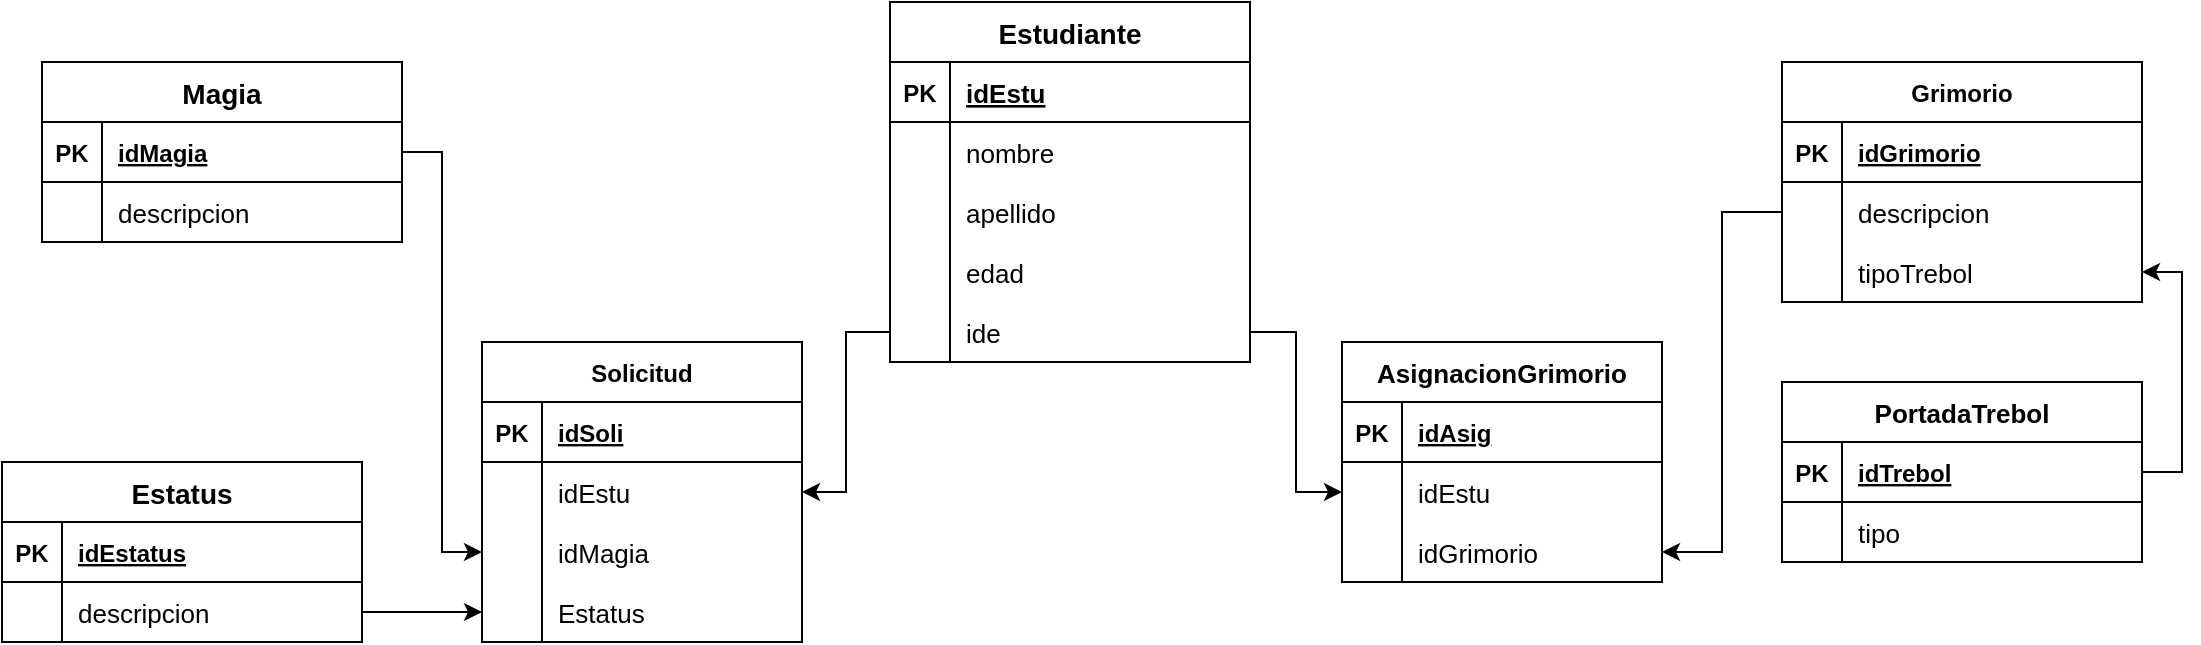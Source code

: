 <mxfile version="21.0.1" type="device"><diagram id="C5RBs43oDa-KdzZeNtuy" name="Page-1"><mxGraphModel dx="2214" dy="796" grid="1" gridSize="10" guides="1" tooltips="1" connect="1" arrows="1" fold="1" page="1" pageScale="1" pageWidth="827" pageHeight="1169" math="0" shadow="0"><root><mxCell id="WIyWlLk6GJQsqaUBKTNV-0"/><mxCell id="WIyWlLk6GJQsqaUBKTNV-1" parent="WIyWlLk6GJQsqaUBKTNV-0"/><mxCell id="a1tHXA6gN8JRjeWkXFr0-9" value="Estudiante" style="shape=table;startSize=30;container=1;collapsible=1;childLayout=tableLayout;fixedRows=1;rowLines=0;fontStyle=1;align=center;resizeLast=1;fontSize=14;" vertex="1" parent="WIyWlLk6GJQsqaUBKTNV-1"><mxGeometry x="324" y="50" width="180" height="180" as="geometry"/></mxCell><mxCell id="a1tHXA6gN8JRjeWkXFr0-10" value="" style="shape=tableRow;horizontal=0;startSize=0;swimlaneHead=0;swimlaneBody=0;fillColor=none;collapsible=0;dropTarget=0;points=[[0,0.5],[1,0.5]];portConstraint=eastwest;top=0;left=0;right=0;bottom=1;" vertex="1" parent="a1tHXA6gN8JRjeWkXFr0-9"><mxGeometry y="30" width="180" height="30" as="geometry"/></mxCell><mxCell id="a1tHXA6gN8JRjeWkXFr0-11" value="PK" style="shape=partialRectangle;connectable=0;fillColor=none;top=0;left=0;bottom=0;right=0;fontStyle=1;overflow=hidden;" vertex="1" parent="a1tHXA6gN8JRjeWkXFr0-10"><mxGeometry width="30" height="30" as="geometry"><mxRectangle width="30" height="30" as="alternateBounds"/></mxGeometry></mxCell><mxCell id="a1tHXA6gN8JRjeWkXFr0-12" value="idEstu" style="shape=partialRectangle;connectable=0;fillColor=none;top=0;left=0;bottom=0;right=0;align=left;spacingLeft=6;fontStyle=5;overflow=hidden;fontSize=13;" vertex="1" parent="a1tHXA6gN8JRjeWkXFr0-10"><mxGeometry x="30" width="150" height="30" as="geometry"><mxRectangle width="150" height="30" as="alternateBounds"/></mxGeometry></mxCell><mxCell id="a1tHXA6gN8JRjeWkXFr0-13" value="" style="shape=tableRow;horizontal=0;startSize=0;swimlaneHead=0;swimlaneBody=0;fillColor=none;collapsible=0;dropTarget=0;points=[[0,0.5],[1,0.5]];portConstraint=eastwest;top=0;left=0;right=0;bottom=0;" vertex="1" parent="a1tHXA6gN8JRjeWkXFr0-9"><mxGeometry y="60" width="180" height="30" as="geometry"/></mxCell><mxCell id="a1tHXA6gN8JRjeWkXFr0-14" value="" style="shape=partialRectangle;connectable=0;fillColor=none;top=0;left=0;bottom=0;right=0;editable=1;overflow=hidden;" vertex="1" parent="a1tHXA6gN8JRjeWkXFr0-13"><mxGeometry width="30" height="30" as="geometry"><mxRectangle width="30" height="30" as="alternateBounds"/></mxGeometry></mxCell><mxCell id="a1tHXA6gN8JRjeWkXFr0-15" value="nombre" style="shape=partialRectangle;connectable=0;fillColor=none;top=0;left=0;bottom=0;right=0;align=left;spacingLeft=6;overflow=hidden;fontSize=13;" vertex="1" parent="a1tHXA6gN8JRjeWkXFr0-13"><mxGeometry x="30" width="150" height="30" as="geometry"><mxRectangle width="150" height="30" as="alternateBounds"/></mxGeometry></mxCell><mxCell id="a1tHXA6gN8JRjeWkXFr0-16" value="" style="shape=tableRow;horizontal=0;startSize=0;swimlaneHead=0;swimlaneBody=0;fillColor=none;collapsible=0;dropTarget=0;points=[[0,0.5],[1,0.5]];portConstraint=eastwest;top=0;left=0;right=0;bottom=0;" vertex="1" parent="a1tHXA6gN8JRjeWkXFr0-9"><mxGeometry y="90" width="180" height="30" as="geometry"/></mxCell><mxCell id="a1tHXA6gN8JRjeWkXFr0-17" value="" style="shape=partialRectangle;connectable=0;fillColor=none;top=0;left=0;bottom=0;right=0;editable=1;overflow=hidden;" vertex="1" parent="a1tHXA6gN8JRjeWkXFr0-16"><mxGeometry width="30" height="30" as="geometry"><mxRectangle width="30" height="30" as="alternateBounds"/></mxGeometry></mxCell><mxCell id="a1tHXA6gN8JRjeWkXFr0-18" value="apellido" style="shape=partialRectangle;connectable=0;fillColor=none;top=0;left=0;bottom=0;right=0;align=left;spacingLeft=6;overflow=hidden;fontSize=13;" vertex="1" parent="a1tHXA6gN8JRjeWkXFr0-16"><mxGeometry x="30" width="150" height="30" as="geometry"><mxRectangle width="150" height="30" as="alternateBounds"/></mxGeometry></mxCell><mxCell id="a1tHXA6gN8JRjeWkXFr0-19" value="" style="shape=tableRow;horizontal=0;startSize=0;swimlaneHead=0;swimlaneBody=0;fillColor=none;collapsible=0;dropTarget=0;points=[[0,0.5],[1,0.5]];portConstraint=eastwest;top=0;left=0;right=0;bottom=0;" vertex="1" parent="a1tHXA6gN8JRjeWkXFr0-9"><mxGeometry y="120" width="180" height="30" as="geometry"/></mxCell><mxCell id="a1tHXA6gN8JRjeWkXFr0-20" value="" style="shape=partialRectangle;connectable=0;fillColor=none;top=0;left=0;bottom=0;right=0;editable=1;overflow=hidden;" vertex="1" parent="a1tHXA6gN8JRjeWkXFr0-19"><mxGeometry width="30" height="30" as="geometry"><mxRectangle width="30" height="30" as="alternateBounds"/></mxGeometry></mxCell><mxCell id="a1tHXA6gN8JRjeWkXFr0-21" value="edad" style="shape=partialRectangle;connectable=0;fillColor=none;top=0;left=0;bottom=0;right=0;align=left;spacingLeft=6;overflow=hidden;fontSize=13;" vertex="1" parent="a1tHXA6gN8JRjeWkXFr0-19"><mxGeometry x="30" width="150" height="30" as="geometry"><mxRectangle width="150" height="30" as="alternateBounds"/></mxGeometry></mxCell><mxCell id="a1tHXA6gN8JRjeWkXFr0-23" value="" style="shape=tableRow;horizontal=0;startSize=0;swimlaneHead=0;swimlaneBody=0;fillColor=none;collapsible=0;dropTarget=0;points=[[0,0.5],[1,0.5]];portConstraint=eastwest;top=0;left=0;right=0;bottom=0;" vertex="1" parent="a1tHXA6gN8JRjeWkXFr0-9"><mxGeometry y="150" width="180" height="30" as="geometry"/></mxCell><mxCell id="a1tHXA6gN8JRjeWkXFr0-24" value="" style="shape=partialRectangle;connectable=0;fillColor=none;top=0;left=0;bottom=0;right=0;editable=1;overflow=hidden;" vertex="1" parent="a1tHXA6gN8JRjeWkXFr0-23"><mxGeometry width="30" height="30" as="geometry"><mxRectangle width="30" height="30" as="alternateBounds"/></mxGeometry></mxCell><mxCell id="a1tHXA6gN8JRjeWkXFr0-25" value="ide" style="shape=partialRectangle;connectable=0;fillColor=none;top=0;left=0;bottom=0;right=0;align=left;spacingLeft=6;overflow=hidden;fontSize=13;" vertex="1" parent="a1tHXA6gN8JRjeWkXFr0-23"><mxGeometry x="30" width="150" height="30" as="geometry"><mxRectangle width="150" height="30" as="alternateBounds"/></mxGeometry></mxCell><mxCell id="a1tHXA6gN8JRjeWkXFr0-39" value="Solicitud" style="shape=table;startSize=30;container=1;collapsible=1;childLayout=tableLayout;fixedRows=1;rowLines=0;fontStyle=1;align=center;resizeLast=1;" vertex="1" parent="WIyWlLk6GJQsqaUBKTNV-1"><mxGeometry x="120" y="220" width="160" height="150" as="geometry"/></mxCell><mxCell id="a1tHXA6gN8JRjeWkXFr0-40" value="" style="shape=tableRow;horizontal=0;startSize=0;swimlaneHead=0;swimlaneBody=0;fillColor=none;collapsible=0;dropTarget=0;points=[[0,0.5],[1,0.5]];portConstraint=eastwest;top=0;left=0;right=0;bottom=1;" vertex="1" parent="a1tHXA6gN8JRjeWkXFr0-39"><mxGeometry y="30" width="160" height="30" as="geometry"/></mxCell><mxCell id="a1tHXA6gN8JRjeWkXFr0-41" value="PK" style="shape=partialRectangle;connectable=0;fillColor=none;top=0;left=0;bottom=0;right=0;fontStyle=1;overflow=hidden;" vertex="1" parent="a1tHXA6gN8JRjeWkXFr0-40"><mxGeometry width="30" height="30" as="geometry"><mxRectangle width="30" height="30" as="alternateBounds"/></mxGeometry></mxCell><mxCell id="a1tHXA6gN8JRjeWkXFr0-42" value="idSoli" style="shape=partialRectangle;connectable=0;fillColor=none;top=0;left=0;bottom=0;right=0;align=left;spacingLeft=6;fontStyle=5;overflow=hidden;" vertex="1" parent="a1tHXA6gN8JRjeWkXFr0-40"><mxGeometry x="30" width="130" height="30" as="geometry"><mxRectangle width="130" height="30" as="alternateBounds"/></mxGeometry></mxCell><mxCell id="a1tHXA6gN8JRjeWkXFr0-43" value="" style="shape=tableRow;horizontal=0;startSize=0;swimlaneHead=0;swimlaneBody=0;fillColor=none;collapsible=0;dropTarget=0;points=[[0,0.5],[1,0.5]];portConstraint=eastwest;top=0;left=0;right=0;bottom=0;" vertex="1" parent="a1tHXA6gN8JRjeWkXFr0-39"><mxGeometry y="60" width="160" height="30" as="geometry"/></mxCell><mxCell id="a1tHXA6gN8JRjeWkXFr0-44" value="" style="shape=partialRectangle;connectable=0;fillColor=none;top=0;left=0;bottom=0;right=0;editable=1;overflow=hidden;" vertex="1" parent="a1tHXA6gN8JRjeWkXFr0-43"><mxGeometry width="30" height="30" as="geometry"><mxRectangle width="30" height="30" as="alternateBounds"/></mxGeometry></mxCell><mxCell id="a1tHXA6gN8JRjeWkXFr0-45" value="idEstu" style="shape=partialRectangle;connectable=0;fillColor=none;top=0;left=0;bottom=0;right=0;align=left;spacingLeft=6;overflow=hidden;fontSize=13;" vertex="1" parent="a1tHXA6gN8JRjeWkXFr0-43"><mxGeometry x="30" width="130" height="30" as="geometry"><mxRectangle width="130" height="30" as="alternateBounds"/></mxGeometry></mxCell><mxCell id="a1tHXA6gN8JRjeWkXFr0-46" value="" style="shape=tableRow;horizontal=0;startSize=0;swimlaneHead=0;swimlaneBody=0;fillColor=none;collapsible=0;dropTarget=0;points=[[0,0.5],[1,0.5]];portConstraint=eastwest;top=0;left=0;right=0;bottom=0;" vertex="1" parent="a1tHXA6gN8JRjeWkXFr0-39"><mxGeometry y="90" width="160" height="30" as="geometry"/></mxCell><mxCell id="a1tHXA6gN8JRjeWkXFr0-47" value="" style="shape=partialRectangle;connectable=0;fillColor=none;top=0;left=0;bottom=0;right=0;editable=1;overflow=hidden;" vertex="1" parent="a1tHXA6gN8JRjeWkXFr0-46"><mxGeometry width="30" height="30" as="geometry"><mxRectangle width="30" height="30" as="alternateBounds"/></mxGeometry></mxCell><mxCell id="a1tHXA6gN8JRjeWkXFr0-48" value="idMagia" style="shape=partialRectangle;connectable=0;fillColor=none;top=0;left=0;bottom=0;right=0;align=left;spacingLeft=6;overflow=hidden;fontSize=13;" vertex="1" parent="a1tHXA6gN8JRjeWkXFr0-46"><mxGeometry x="30" width="130" height="30" as="geometry"><mxRectangle width="130" height="30" as="alternateBounds"/></mxGeometry></mxCell><mxCell id="a1tHXA6gN8JRjeWkXFr0-49" value="" style="shape=tableRow;horizontal=0;startSize=0;swimlaneHead=0;swimlaneBody=0;fillColor=none;collapsible=0;dropTarget=0;points=[[0,0.5],[1,0.5]];portConstraint=eastwest;top=0;left=0;right=0;bottom=0;" vertex="1" parent="a1tHXA6gN8JRjeWkXFr0-39"><mxGeometry y="120" width="160" height="30" as="geometry"/></mxCell><mxCell id="a1tHXA6gN8JRjeWkXFr0-50" value="" style="shape=partialRectangle;connectable=0;fillColor=none;top=0;left=0;bottom=0;right=0;editable=1;overflow=hidden;" vertex="1" parent="a1tHXA6gN8JRjeWkXFr0-49"><mxGeometry width="30" height="30" as="geometry"><mxRectangle width="30" height="30" as="alternateBounds"/></mxGeometry></mxCell><mxCell id="a1tHXA6gN8JRjeWkXFr0-51" value="Estatus" style="shape=partialRectangle;connectable=0;fillColor=none;top=0;left=0;bottom=0;right=0;align=left;spacingLeft=6;overflow=hidden;fontSize=13;" vertex="1" parent="a1tHXA6gN8JRjeWkXFr0-49"><mxGeometry x="30" width="130" height="30" as="geometry"><mxRectangle width="130" height="30" as="alternateBounds"/></mxGeometry></mxCell><mxCell id="a1tHXA6gN8JRjeWkXFr0-55" value="AsignacionGrimorio" style="shape=table;startSize=30;container=1;collapsible=1;childLayout=tableLayout;fixedRows=1;rowLines=0;fontStyle=1;align=center;resizeLast=1;fontSize=13;" vertex="1" parent="WIyWlLk6GJQsqaUBKTNV-1"><mxGeometry x="550" y="220" width="160" height="120" as="geometry"><mxRectangle x="540" y="110" width="160" height="30" as="alternateBounds"/></mxGeometry></mxCell><mxCell id="a1tHXA6gN8JRjeWkXFr0-56" value="" style="shape=tableRow;horizontal=0;startSize=0;swimlaneHead=0;swimlaneBody=0;fillColor=none;collapsible=0;dropTarget=0;points=[[0,0.5],[1,0.5]];portConstraint=eastwest;top=0;left=0;right=0;bottom=1;" vertex="1" parent="a1tHXA6gN8JRjeWkXFr0-55"><mxGeometry y="30" width="160" height="30" as="geometry"/></mxCell><mxCell id="a1tHXA6gN8JRjeWkXFr0-57" value="PK" style="shape=partialRectangle;connectable=0;fillColor=none;top=0;left=0;bottom=0;right=0;fontStyle=1;overflow=hidden;" vertex="1" parent="a1tHXA6gN8JRjeWkXFr0-56"><mxGeometry width="30" height="30" as="geometry"><mxRectangle width="30" height="30" as="alternateBounds"/></mxGeometry></mxCell><mxCell id="a1tHXA6gN8JRjeWkXFr0-58" value="idAsig" style="shape=partialRectangle;connectable=0;fillColor=none;top=0;left=0;bottom=0;right=0;align=left;spacingLeft=6;fontStyle=5;overflow=hidden;" vertex="1" parent="a1tHXA6gN8JRjeWkXFr0-56"><mxGeometry x="30" width="130" height="30" as="geometry"><mxRectangle width="130" height="30" as="alternateBounds"/></mxGeometry></mxCell><mxCell id="a1tHXA6gN8JRjeWkXFr0-59" value="" style="shape=tableRow;horizontal=0;startSize=0;swimlaneHead=0;swimlaneBody=0;fillColor=none;collapsible=0;dropTarget=0;points=[[0,0.5],[1,0.5]];portConstraint=eastwest;top=0;left=0;right=0;bottom=0;" vertex="1" parent="a1tHXA6gN8JRjeWkXFr0-55"><mxGeometry y="60" width="160" height="30" as="geometry"/></mxCell><mxCell id="a1tHXA6gN8JRjeWkXFr0-60" value="" style="shape=partialRectangle;connectable=0;fillColor=none;top=0;left=0;bottom=0;right=0;editable=1;overflow=hidden;" vertex="1" parent="a1tHXA6gN8JRjeWkXFr0-59"><mxGeometry width="30" height="30" as="geometry"><mxRectangle width="30" height="30" as="alternateBounds"/></mxGeometry></mxCell><mxCell id="a1tHXA6gN8JRjeWkXFr0-61" value="idEstu" style="shape=partialRectangle;connectable=0;fillColor=none;top=0;left=0;bottom=0;right=0;align=left;spacingLeft=6;overflow=hidden;fontSize=13;" vertex="1" parent="a1tHXA6gN8JRjeWkXFr0-59"><mxGeometry x="30" width="130" height="30" as="geometry"><mxRectangle width="130" height="30" as="alternateBounds"/></mxGeometry></mxCell><mxCell id="a1tHXA6gN8JRjeWkXFr0-62" value="" style="shape=tableRow;horizontal=0;startSize=0;swimlaneHead=0;swimlaneBody=0;fillColor=none;collapsible=0;dropTarget=0;points=[[0,0.5],[1,0.5]];portConstraint=eastwest;top=0;left=0;right=0;bottom=0;" vertex="1" parent="a1tHXA6gN8JRjeWkXFr0-55"><mxGeometry y="90" width="160" height="30" as="geometry"/></mxCell><mxCell id="a1tHXA6gN8JRjeWkXFr0-63" value="" style="shape=partialRectangle;connectable=0;fillColor=none;top=0;left=0;bottom=0;right=0;editable=1;overflow=hidden;" vertex="1" parent="a1tHXA6gN8JRjeWkXFr0-62"><mxGeometry width="30" height="30" as="geometry"><mxRectangle width="30" height="30" as="alternateBounds"/></mxGeometry></mxCell><mxCell id="a1tHXA6gN8JRjeWkXFr0-64" value="idGrimorio" style="shape=partialRectangle;connectable=0;fillColor=none;top=0;left=0;bottom=0;right=0;align=left;spacingLeft=6;overflow=hidden;fontSize=13;" vertex="1" parent="a1tHXA6gN8JRjeWkXFr0-62"><mxGeometry x="30" width="130" height="30" as="geometry"><mxRectangle width="130" height="30" as="alternateBounds"/></mxGeometry></mxCell><mxCell id="a1tHXA6gN8JRjeWkXFr0-71" value="Magia" style="shape=table;startSize=30;container=1;collapsible=1;childLayout=tableLayout;fixedRows=1;rowLines=0;fontStyle=1;align=center;resizeLast=1;fontSize=14;" vertex="1" parent="WIyWlLk6GJQsqaUBKTNV-1"><mxGeometry x="-100" y="80" width="180" height="90" as="geometry"/></mxCell><mxCell id="a1tHXA6gN8JRjeWkXFr0-72" value="" style="shape=tableRow;horizontal=0;startSize=0;swimlaneHead=0;swimlaneBody=0;fillColor=none;collapsible=0;dropTarget=0;points=[[0,0.5],[1,0.5]];portConstraint=eastwest;top=0;left=0;right=0;bottom=1;" vertex="1" parent="a1tHXA6gN8JRjeWkXFr0-71"><mxGeometry y="30" width="180" height="30" as="geometry"/></mxCell><mxCell id="a1tHXA6gN8JRjeWkXFr0-73" value="PK" style="shape=partialRectangle;connectable=0;fillColor=none;top=0;left=0;bottom=0;right=0;fontStyle=1;overflow=hidden;" vertex="1" parent="a1tHXA6gN8JRjeWkXFr0-72"><mxGeometry width="30" height="30" as="geometry"><mxRectangle width="30" height="30" as="alternateBounds"/></mxGeometry></mxCell><mxCell id="a1tHXA6gN8JRjeWkXFr0-74" value="idMagia" style="shape=partialRectangle;connectable=0;fillColor=none;top=0;left=0;bottom=0;right=0;align=left;spacingLeft=6;fontStyle=5;overflow=hidden;" vertex="1" parent="a1tHXA6gN8JRjeWkXFr0-72"><mxGeometry x="30" width="150" height="30" as="geometry"><mxRectangle width="150" height="30" as="alternateBounds"/></mxGeometry></mxCell><mxCell id="a1tHXA6gN8JRjeWkXFr0-75" value="" style="shape=tableRow;horizontal=0;startSize=0;swimlaneHead=0;swimlaneBody=0;fillColor=none;collapsible=0;dropTarget=0;points=[[0,0.5],[1,0.5]];portConstraint=eastwest;top=0;left=0;right=0;bottom=0;" vertex="1" parent="a1tHXA6gN8JRjeWkXFr0-71"><mxGeometry y="60" width="180" height="30" as="geometry"/></mxCell><mxCell id="a1tHXA6gN8JRjeWkXFr0-76" value="" style="shape=partialRectangle;connectable=0;fillColor=none;top=0;left=0;bottom=0;right=0;editable=1;overflow=hidden;" vertex="1" parent="a1tHXA6gN8JRjeWkXFr0-75"><mxGeometry width="30" height="30" as="geometry"><mxRectangle width="30" height="30" as="alternateBounds"/></mxGeometry></mxCell><mxCell id="a1tHXA6gN8JRjeWkXFr0-77" value="descripcion" style="shape=partialRectangle;connectable=0;fillColor=none;top=0;left=0;bottom=0;right=0;align=left;spacingLeft=6;overflow=hidden;fontSize=13;" vertex="1" parent="a1tHXA6gN8JRjeWkXFr0-75"><mxGeometry x="30" width="150" height="30" as="geometry"><mxRectangle width="150" height="30" as="alternateBounds"/></mxGeometry></mxCell><mxCell id="a1tHXA6gN8JRjeWkXFr0-84" value="Grimorio" style="shape=table;startSize=30;container=1;collapsible=1;childLayout=tableLayout;fixedRows=1;rowLines=0;fontStyle=1;align=center;resizeLast=1;" vertex="1" parent="WIyWlLk6GJQsqaUBKTNV-1"><mxGeometry x="770" y="80" width="180" height="120" as="geometry"/></mxCell><mxCell id="a1tHXA6gN8JRjeWkXFr0-85" value="" style="shape=tableRow;horizontal=0;startSize=0;swimlaneHead=0;swimlaneBody=0;fillColor=none;collapsible=0;dropTarget=0;points=[[0,0.5],[1,0.5]];portConstraint=eastwest;top=0;left=0;right=0;bottom=1;" vertex="1" parent="a1tHXA6gN8JRjeWkXFr0-84"><mxGeometry y="30" width="180" height="30" as="geometry"/></mxCell><mxCell id="a1tHXA6gN8JRjeWkXFr0-86" value="PK" style="shape=partialRectangle;connectable=0;fillColor=none;top=0;left=0;bottom=0;right=0;fontStyle=1;overflow=hidden;" vertex="1" parent="a1tHXA6gN8JRjeWkXFr0-85"><mxGeometry width="30" height="30" as="geometry"><mxRectangle width="30" height="30" as="alternateBounds"/></mxGeometry></mxCell><mxCell id="a1tHXA6gN8JRjeWkXFr0-87" value="idGrimorio" style="shape=partialRectangle;connectable=0;fillColor=none;top=0;left=0;bottom=0;right=0;align=left;spacingLeft=6;fontStyle=5;overflow=hidden;" vertex="1" parent="a1tHXA6gN8JRjeWkXFr0-85"><mxGeometry x="30" width="150" height="30" as="geometry"><mxRectangle width="150" height="30" as="alternateBounds"/></mxGeometry></mxCell><mxCell id="a1tHXA6gN8JRjeWkXFr0-88" value="" style="shape=tableRow;horizontal=0;startSize=0;swimlaneHead=0;swimlaneBody=0;fillColor=none;collapsible=0;dropTarget=0;points=[[0,0.5],[1,0.5]];portConstraint=eastwest;top=0;left=0;right=0;bottom=0;" vertex="1" parent="a1tHXA6gN8JRjeWkXFr0-84"><mxGeometry y="60" width="180" height="30" as="geometry"/></mxCell><mxCell id="a1tHXA6gN8JRjeWkXFr0-89" value="" style="shape=partialRectangle;connectable=0;fillColor=none;top=0;left=0;bottom=0;right=0;editable=1;overflow=hidden;" vertex="1" parent="a1tHXA6gN8JRjeWkXFr0-88"><mxGeometry width="30" height="30" as="geometry"><mxRectangle width="30" height="30" as="alternateBounds"/></mxGeometry></mxCell><mxCell id="a1tHXA6gN8JRjeWkXFr0-90" value="descripcion" style="shape=partialRectangle;connectable=0;fillColor=none;top=0;left=0;bottom=0;right=0;align=left;spacingLeft=6;overflow=hidden;fontSize=13;" vertex="1" parent="a1tHXA6gN8JRjeWkXFr0-88"><mxGeometry x="30" width="150" height="30" as="geometry"><mxRectangle width="150" height="30" as="alternateBounds"/></mxGeometry></mxCell><mxCell id="a1tHXA6gN8JRjeWkXFr0-91" value="" style="shape=tableRow;horizontal=0;startSize=0;swimlaneHead=0;swimlaneBody=0;fillColor=none;collapsible=0;dropTarget=0;points=[[0,0.5],[1,0.5]];portConstraint=eastwest;top=0;left=0;right=0;bottom=0;" vertex="1" parent="a1tHXA6gN8JRjeWkXFr0-84"><mxGeometry y="90" width="180" height="30" as="geometry"/></mxCell><mxCell id="a1tHXA6gN8JRjeWkXFr0-92" value="" style="shape=partialRectangle;connectable=0;fillColor=none;top=0;left=0;bottom=0;right=0;editable=1;overflow=hidden;" vertex="1" parent="a1tHXA6gN8JRjeWkXFr0-91"><mxGeometry width="30" height="30" as="geometry"><mxRectangle width="30" height="30" as="alternateBounds"/></mxGeometry></mxCell><mxCell id="a1tHXA6gN8JRjeWkXFr0-93" value="tipoTrebol" style="shape=partialRectangle;connectable=0;fillColor=none;top=0;left=0;bottom=0;right=0;align=left;spacingLeft=6;overflow=hidden;fontSize=13;" vertex="1" parent="a1tHXA6gN8JRjeWkXFr0-91"><mxGeometry x="30" width="150" height="30" as="geometry"><mxRectangle width="150" height="30" as="alternateBounds"/></mxGeometry></mxCell><mxCell id="a1tHXA6gN8JRjeWkXFr0-97" value="Estatus" style="shape=table;startSize=30;container=1;collapsible=1;childLayout=tableLayout;fixedRows=1;rowLines=0;fontStyle=1;align=center;resizeLast=1;fontSize=14;" vertex="1" parent="WIyWlLk6GJQsqaUBKTNV-1"><mxGeometry x="-120" y="280" width="180" height="90" as="geometry"/></mxCell><mxCell id="a1tHXA6gN8JRjeWkXFr0-98" value="" style="shape=tableRow;horizontal=0;startSize=0;swimlaneHead=0;swimlaneBody=0;fillColor=none;collapsible=0;dropTarget=0;points=[[0,0.5],[1,0.5]];portConstraint=eastwest;top=0;left=0;right=0;bottom=1;" vertex="1" parent="a1tHXA6gN8JRjeWkXFr0-97"><mxGeometry y="30" width="180" height="30" as="geometry"/></mxCell><mxCell id="a1tHXA6gN8JRjeWkXFr0-99" value="PK" style="shape=partialRectangle;connectable=0;fillColor=none;top=0;left=0;bottom=0;right=0;fontStyle=1;overflow=hidden;" vertex="1" parent="a1tHXA6gN8JRjeWkXFr0-98"><mxGeometry width="30" height="30" as="geometry"><mxRectangle width="30" height="30" as="alternateBounds"/></mxGeometry></mxCell><mxCell id="a1tHXA6gN8JRjeWkXFr0-100" value="idEstatus" style="shape=partialRectangle;connectable=0;fillColor=none;top=0;left=0;bottom=0;right=0;align=left;spacingLeft=6;fontStyle=5;overflow=hidden;" vertex="1" parent="a1tHXA6gN8JRjeWkXFr0-98"><mxGeometry x="30" width="150" height="30" as="geometry"><mxRectangle width="150" height="30" as="alternateBounds"/></mxGeometry></mxCell><mxCell id="a1tHXA6gN8JRjeWkXFr0-101" value="" style="shape=tableRow;horizontal=0;startSize=0;swimlaneHead=0;swimlaneBody=0;fillColor=none;collapsible=0;dropTarget=0;points=[[0,0.5],[1,0.5]];portConstraint=eastwest;top=0;left=0;right=0;bottom=0;" vertex="1" parent="a1tHXA6gN8JRjeWkXFr0-97"><mxGeometry y="60" width="180" height="30" as="geometry"/></mxCell><mxCell id="a1tHXA6gN8JRjeWkXFr0-102" value="" style="shape=partialRectangle;connectable=0;fillColor=none;top=0;left=0;bottom=0;right=0;editable=1;overflow=hidden;" vertex="1" parent="a1tHXA6gN8JRjeWkXFr0-101"><mxGeometry width="30" height="30" as="geometry"><mxRectangle width="30" height="30" as="alternateBounds"/></mxGeometry></mxCell><mxCell id="a1tHXA6gN8JRjeWkXFr0-103" value="descripcion" style="shape=partialRectangle;connectable=0;fillColor=none;top=0;left=0;bottom=0;right=0;align=left;spacingLeft=6;overflow=hidden;fontSize=13;" vertex="1" parent="a1tHXA6gN8JRjeWkXFr0-101"><mxGeometry x="30" width="150" height="30" as="geometry"><mxRectangle width="150" height="30" as="alternateBounds"/></mxGeometry></mxCell><mxCell id="a1tHXA6gN8JRjeWkXFr0-110" value="PortadaTrebol" style="shape=table;startSize=30;container=1;collapsible=1;childLayout=tableLayout;fixedRows=1;rowLines=0;fontStyle=1;align=center;resizeLast=1;fontSize=13;" vertex="1" parent="WIyWlLk6GJQsqaUBKTNV-1"><mxGeometry x="770" y="240" width="180" height="90" as="geometry"/></mxCell><mxCell id="a1tHXA6gN8JRjeWkXFr0-111" value="" style="shape=tableRow;horizontal=0;startSize=0;swimlaneHead=0;swimlaneBody=0;fillColor=none;collapsible=0;dropTarget=0;points=[[0,0.5],[1,0.5]];portConstraint=eastwest;top=0;left=0;right=0;bottom=1;" vertex="1" parent="a1tHXA6gN8JRjeWkXFr0-110"><mxGeometry y="30" width="180" height="30" as="geometry"/></mxCell><mxCell id="a1tHXA6gN8JRjeWkXFr0-112" value="PK" style="shape=partialRectangle;connectable=0;fillColor=none;top=0;left=0;bottom=0;right=0;fontStyle=1;overflow=hidden;" vertex="1" parent="a1tHXA6gN8JRjeWkXFr0-111"><mxGeometry width="30" height="30" as="geometry"><mxRectangle width="30" height="30" as="alternateBounds"/></mxGeometry></mxCell><mxCell id="a1tHXA6gN8JRjeWkXFr0-113" value="idTrebol" style="shape=partialRectangle;connectable=0;fillColor=none;top=0;left=0;bottom=0;right=0;align=left;spacingLeft=6;fontStyle=5;overflow=hidden;" vertex="1" parent="a1tHXA6gN8JRjeWkXFr0-111"><mxGeometry x="30" width="150" height="30" as="geometry"><mxRectangle width="150" height="30" as="alternateBounds"/></mxGeometry></mxCell><mxCell id="a1tHXA6gN8JRjeWkXFr0-114" value="" style="shape=tableRow;horizontal=0;startSize=0;swimlaneHead=0;swimlaneBody=0;fillColor=none;collapsible=0;dropTarget=0;points=[[0,0.5],[1,0.5]];portConstraint=eastwest;top=0;left=0;right=0;bottom=0;" vertex="1" parent="a1tHXA6gN8JRjeWkXFr0-110"><mxGeometry y="60" width="180" height="30" as="geometry"/></mxCell><mxCell id="a1tHXA6gN8JRjeWkXFr0-115" value="" style="shape=partialRectangle;connectable=0;fillColor=none;top=0;left=0;bottom=0;right=0;editable=1;overflow=hidden;" vertex="1" parent="a1tHXA6gN8JRjeWkXFr0-114"><mxGeometry width="30" height="30" as="geometry"><mxRectangle width="30" height="30" as="alternateBounds"/></mxGeometry></mxCell><mxCell id="a1tHXA6gN8JRjeWkXFr0-116" value="tipo" style="shape=partialRectangle;connectable=0;fillColor=none;top=0;left=0;bottom=0;right=0;align=left;spacingLeft=6;overflow=hidden;fontSize=13;" vertex="1" parent="a1tHXA6gN8JRjeWkXFr0-114"><mxGeometry x="30" width="150" height="30" as="geometry"><mxRectangle width="150" height="30" as="alternateBounds"/></mxGeometry></mxCell><mxCell id="a1tHXA6gN8JRjeWkXFr0-119" style="edgeStyle=orthogonalEdgeStyle;rounded=0;orthogonalLoop=1;jettySize=auto;html=1;" edge="1" parent="WIyWlLk6GJQsqaUBKTNV-1" source="a1tHXA6gN8JRjeWkXFr0-72" target="a1tHXA6gN8JRjeWkXFr0-46"><mxGeometry relative="1" as="geometry"/></mxCell><mxCell id="a1tHXA6gN8JRjeWkXFr0-120" style="edgeStyle=orthogonalEdgeStyle;rounded=0;orthogonalLoop=1;jettySize=auto;html=1;exitX=1;exitY=0.5;exitDx=0;exitDy=0;" edge="1" parent="WIyWlLk6GJQsqaUBKTNV-1" source="a1tHXA6gN8JRjeWkXFr0-101" target="a1tHXA6gN8JRjeWkXFr0-49"><mxGeometry relative="1" as="geometry"/></mxCell><mxCell id="a1tHXA6gN8JRjeWkXFr0-122" style="edgeStyle=orthogonalEdgeStyle;rounded=0;orthogonalLoop=1;jettySize=auto;html=1;exitX=0;exitY=0.5;exitDx=0;exitDy=0;entryX=1;entryY=0.5;entryDx=0;entryDy=0;" edge="1" parent="WIyWlLk6GJQsqaUBKTNV-1" source="a1tHXA6gN8JRjeWkXFr0-23" target="a1tHXA6gN8JRjeWkXFr0-43"><mxGeometry relative="1" as="geometry"/></mxCell><mxCell id="a1tHXA6gN8JRjeWkXFr0-123" style="edgeStyle=orthogonalEdgeStyle;rounded=0;orthogonalLoop=1;jettySize=auto;html=1;exitX=1;exitY=0.5;exitDx=0;exitDy=0;entryX=0;entryY=0.5;entryDx=0;entryDy=0;" edge="1" parent="WIyWlLk6GJQsqaUBKTNV-1" source="a1tHXA6gN8JRjeWkXFr0-23" target="a1tHXA6gN8JRjeWkXFr0-59"><mxGeometry relative="1" as="geometry"/></mxCell><mxCell id="a1tHXA6gN8JRjeWkXFr0-124" style="edgeStyle=orthogonalEdgeStyle;rounded=0;orthogonalLoop=1;jettySize=auto;html=1;entryX=1;entryY=0.5;entryDx=0;entryDy=0;" edge="1" parent="WIyWlLk6GJQsqaUBKTNV-1" source="a1tHXA6gN8JRjeWkXFr0-88" target="a1tHXA6gN8JRjeWkXFr0-62"><mxGeometry relative="1" as="geometry"/></mxCell><mxCell id="a1tHXA6gN8JRjeWkXFr0-126" style="edgeStyle=orthogonalEdgeStyle;rounded=0;orthogonalLoop=1;jettySize=auto;html=1;exitX=1;exitY=0.5;exitDx=0;exitDy=0;entryX=1;entryY=0.5;entryDx=0;entryDy=0;" edge="1" parent="WIyWlLk6GJQsqaUBKTNV-1" source="a1tHXA6gN8JRjeWkXFr0-111" target="a1tHXA6gN8JRjeWkXFr0-91"><mxGeometry relative="1" as="geometry"/></mxCell></root></mxGraphModel></diagram></mxfile>